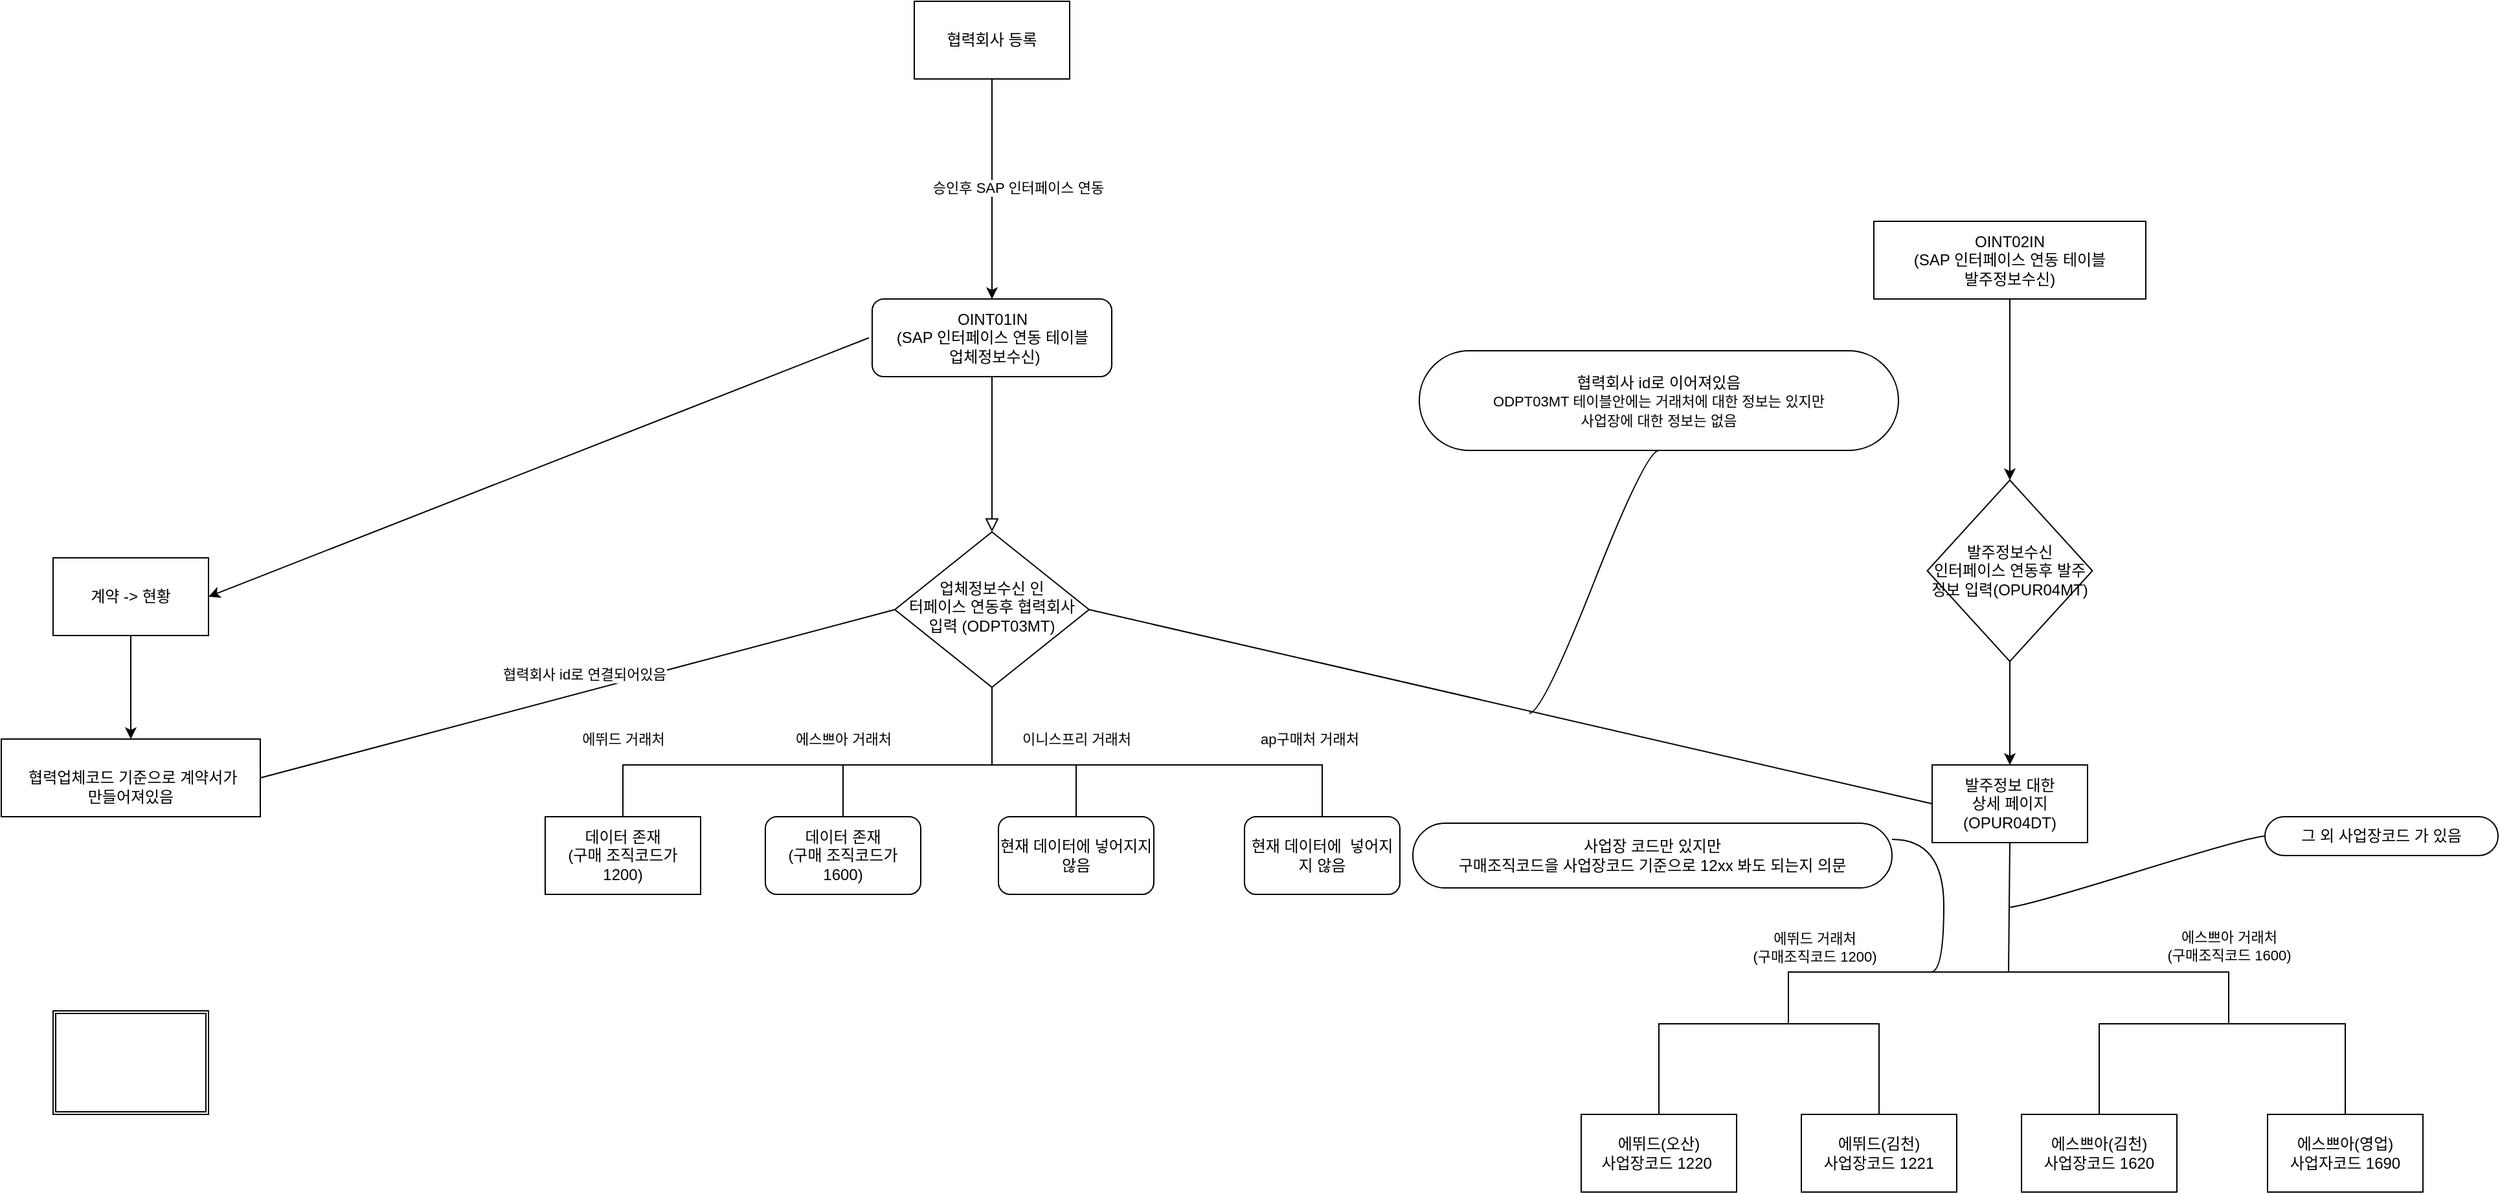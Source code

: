 <mxfile version="21.0.2" type="github">
  <diagram id="C5RBs43oDa-KdzZeNtuy" name="Page-1">
    <mxGraphModel dx="2261" dy="1876" grid="1" gridSize="10" guides="1" tooltips="1" connect="1" arrows="1" fold="1" page="1" pageScale="1" pageWidth="827" pageHeight="1169" math="0" shadow="0">
      <root>
        <mxCell id="WIyWlLk6GJQsqaUBKTNV-0" />
        <mxCell id="WIyWlLk6GJQsqaUBKTNV-1" parent="WIyWlLk6GJQsqaUBKTNV-0" />
        <mxCell id="WIyWlLk6GJQsqaUBKTNV-2" value="" style="rounded=0;html=1;jettySize=auto;orthogonalLoop=1;fontSize=11;endArrow=block;endFill=0;endSize=8;strokeWidth=1;shadow=0;labelBackgroundColor=none;edgeStyle=orthogonalEdgeStyle;fontColor=default;" parent="WIyWlLk6GJQsqaUBKTNV-1" source="WIyWlLk6GJQsqaUBKTNV-3" target="WIyWlLk6GJQsqaUBKTNV-6" edge="1">
          <mxGeometry relative="1" as="geometry" />
        </mxCell>
        <mxCell id="WIyWlLk6GJQsqaUBKTNV-3" value="OINT01IN&lt;br&gt;(SAP 인터페이스 연동 테이블&lt;br&gt;&amp;nbsp;업체정보수신)" style="rounded=1;whiteSpace=wrap;html=1;fontSize=12;glass=0;strokeWidth=1;shadow=0;labelBackgroundColor=none;" parent="WIyWlLk6GJQsqaUBKTNV-1" vertex="1">
          <mxGeometry x="302.5" y="-20" width="185" height="60" as="geometry" />
        </mxCell>
        <mxCell id="WIyWlLk6GJQsqaUBKTNV-6" value="업체정보수신 인&lt;br&gt;터페이스 연동후 협력회사&lt;br&gt;입력 (ODPT03MT)" style="rhombus;whiteSpace=wrap;html=1;shadow=0;fontFamily=Helvetica;fontSize=12;align=center;strokeWidth=1;spacing=6;spacingTop=-4;labelBackgroundColor=none;" parent="WIyWlLk6GJQsqaUBKTNV-1" vertex="1">
          <mxGeometry x="320" y="160" width="150" height="120" as="geometry" />
        </mxCell>
        <mxCell id="WIyWlLk6GJQsqaUBKTNV-7" value="데이터 존재&lt;br&gt;(구매 조직코드가 1600)" style="rounded=1;whiteSpace=wrap;html=1;fontSize=12;glass=0;strokeWidth=1;shadow=0;labelBackgroundColor=none;" parent="WIyWlLk6GJQsqaUBKTNV-1" vertex="1">
          <mxGeometry x="220" y="380" width="120" height="60" as="geometry" />
        </mxCell>
        <mxCell id="I-JEFlABPEIqV226sDMK-3" value="현재 데이터에 넣어지지 않음" style="rounded=1;whiteSpace=wrap;html=1;" vertex="1" parent="WIyWlLk6GJQsqaUBKTNV-1">
          <mxGeometry x="400" y="380" width="120" height="60" as="geometry" />
        </mxCell>
        <mxCell id="I-JEFlABPEIqV226sDMK-6" value="ap구매처 거래처" style="endArrow=none;html=1;rounded=0;" edge="1" parent="WIyWlLk6GJQsqaUBKTNV-1" target="I-JEFlABPEIqV226sDMK-7">
          <mxGeometry x="0.565" y="20" width="50" height="50" relative="1" as="geometry">
            <mxPoint x="460" y="340" as="sourcePoint" />
            <mxPoint x="650" y="390" as="targetPoint" />
            <Array as="points">
              <mxPoint x="650" y="340" />
            </Array>
            <mxPoint as="offset" />
          </mxGeometry>
        </mxCell>
        <mxCell id="I-JEFlABPEIqV226sDMK-7" value="현재 데이터에&amp;nbsp; 넣어지지 않음" style="rounded=1;whiteSpace=wrap;html=1;" vertex="1" parent="WIyWlLk6GJQsqaUBKTNV-1">
          <mxGeometry x="590" y="380" width="120" height="60" as="geometry" />
        </mxCell>
        <mxCell id="I-JEFlABPEIqV226sDMK-9" value="데이터 존재&lt;br&gt;(구매 조직코드가 1200)" style="rounded=0;whiteSpace=wrap;html=1;" vertex="1" parent="WIyWlLk6GJQsqaUBKTNV-1">
          <mxGeometry x="50" y="380" width="120" height="60" as="geometry" />
        </mxCell>
        <mxCell id="I-JEFlABPEIqV226sDMK-10" value="OINT02IN&lt;br&gt;(SAP 인터페이스 연동 테이블&lt;br&gt;발주정보수신)" style="whiteSpace=wrap;html=1;" vertex="1" parent="WIyWlLk6GJQsqaUBKTNV-1">
          <mxGeometry x="1076" y="-80" width="210" height="60" as="geometry" />
        </mxCell>
        <mxCell id="I-JEFlABPEIqV226sDMK-11" value="" style="endArrow=classic;html=1;rounded=0;exitX=0.5;exitY=1;exitDx=0;exitDy=0;entryX=0.5;entryY=0;entryDx=0;entryDy=0;" edge="1" parent="WIyWlLk6GJQsqaUBKTNV-1" source="I-JEFlABPEIqV226sDMK-10" target="I-JEFlABPEIqV226sDMK-12">
          <mxGeometry width="50" height="50" relative="1" as="geometry">
            <mxPoint x="1110" y="170" as="sourcePoint" />
            <mxPoint x="1105" y="170" as="targetPoint" />
          </mxGeometry>
        </mxCell>
        <mxCell id="I-JEFlABPEIqV226sDMK-12" value="발주정보수신 &lt;br&gt;인터페이스 연동후 발주정보 입력(OPUR04MT)" style="rhombus;whiteSpace=wrap;html=1;" vertex="1" parent="WIyWlLk6GJQsqaUBKTNV-1">
          <mxGeometry x="1117.25" y="120" width="127.5" height="140" as="geometry" />
        </mxCell>
        <mxCell id="I-JEFlABPEIqV226sDMK-14" value="발주정보 대한 &lt;br&gt;상세 페이지&lt;br&gt;(OPUR04DT)" style="rounded=0;whiteSpace=wrap;html=1;" vertex="1" parent="WIyWlLk6GJQsqaUBKTNV-1">
          <mxGeometry x="1121" y="340" width="120" height="60" as="geometry" />
        </mxCell>
        <mxCell id="I-JEFlABPEIqV226sDMK-15" value="" style="endArrow=none;html=1;rounded=0;entryX=0.5;entryY=1;entryDx=0;entryDy=0;" edge="1" parent="WIyWlLk6GJQsqaUBKTNV-1" target="WIyWlLk6GJQsqaUBKTNV-6">
          <mxGeometry width="50" height="50" relative="1" as="geometry">
            <mxPoint x="395" y="340" as="sourcePoint" />
            <mxPoint x="280" y="250" as="targetPoint" />
          </mxGeometry>
        </mxCell>
        <mxCell id="I-JEFlABPEIqV226sDMK-16" value="에뛰드 거래처" style="endArrow=none;html=1;rounded=0;exitX=0.5;exitY=0;exitDx=0;exitDy=0;" edge="1" parent="WIyWlLk6GJQsqaUBKTNV-1" source="I-JEFlABPEIqV226sDMK-9">
          <mxGeometry x="-0.619" y="20" width="50" height="50" relative="1" as="geometry">
            <mxPoint x="110" y="340" as="sourcePoint" />
            <mxPoint x="280" y="340" as="targetPoint" />
            <Array as="points">
              <mxPoint x="110" y="340" />
            </Array>
            <mxPoint as="offset" />
          </mxGeometry>
        </mxCell>
        <mxCell id="I-JEFlABPEIqV226sDMK-17" value="에스쁘아 거래처" style="endArrow=none;html=1;rounded=0;exitX=0.5;exitY=0;exitDx=0;exitDy=0;" edge="1" parent="WIyWlLk6GJQsqaUBKTNV-1" source="WIyWlLk6GJQsqaUBKTNV-7">
          <mxGeometry x="1" y="20" width="50" height="50" relative="1" as="geometry">
            <mxPoint x="230" y="390" as="sourcePoint" />
            <mxPoint x="280" y="340" as="targetPoint" />
            <mxPoint x="20" y="-20" as="offset" />
          </mxGeometry>
        </mxCell>
        <mxCell id="I-JEFlABPEIqV226sDMK-18" value="이니스프리 거래처" style="endArrow=none;html=1;rounded=0;entryX=0.5;entryY=0;entryDx=0;entryDy=0;" edge="1" parent="WIyWlLk6GJQsqaUBKTNV-1" target="I-JEFlABPEIqV226sDMK-3">
          <mxGeometry x="0.636" y="-20" width="50" height="50" relative="1" as="geometry">
            <mxPoint x="280" y="340" as="sourcePoint" />
            <mxPoint x="470" y="340" as="targetPoint" />
            <Array as="points">
              <mxPoint x="380" y="340" />
              <mxPoint x="460" y="340" />
            </Array>
            <mxPoint x="20" y="-20" as="offset" />
          </mxGeometry>
        </mxCell>
        <mxCell id="I-JEFlABPEIqV226sDMK-19" value="" style="endArrow=classic;html=1;rounded=0;entryX=0.5;entryY=0;entryDx=0;entryDy=0;exitX=0.5;exitY=1;exitDx=0;exitDy=0;" edge="1" parent="WIyWlLk6GJQsqaUBKTNV-1" source="I-JEFlABPEIqV226sDMK-12" target="I-JEFlABPEIqV226sDMK-14">
          <mxGeometry width="50" height="50" relative="1" as="geometry">
            <mxPoint x="1110" y="350" as="sourcePoint" />
            <mxPoint x="1160" y="300" as="targetPoint" />
          </mxGeometry>
        </mxCell>
        <mxCell id="I-JEFlABPEIqV226sDMK-20" value="" style="endArrow=none;html=1;rounded=0;exitX=0.5;exitY=0;exitDx=0;exitDy=0;entryX=0.5;entryY=1;entryDx=0;entryDy=0;" edge="1" parent="WIyWlLk6GJQsqaUBKTNV-1" source="I-JEFlABPEIqV226sDMK-25" target="I-JEFlABPEIqV226sDMK-14">
          <mxGeometry width="50" height="50" relative="1" as="geometry">
            <mxPoint x="910" y="550" as="sourcePoint" />
            <mxPoint x="1180" y="430" as="targetPoint" />
            <Array as="points">
              <mxPoint x="910" y="540" />
              <mxPoint x="1010" y="540" />
              <mxPoint x="1010" y="500" />
              <mxPoint x="1180" y="500" />
            </Array>
          </mxGeometry>
        </mxCell>
        <mxCell id="I-JEFlABPEIqV226sDMK-24" value="에뛰드 거래처&lt;br&gt;(구매조직코드 1200)" style="edgeLabel;html=1;align=center;verticalAlign=middle;resizable=0;points=[];" vertex="1" connectable="0" parent="I-JEFlABPEIqV226sDMK-20">
          <mxGeometry x="-0.193" relative="1" as="geometry">
            <mxPoint x="20" y="-36" as="offset" />
          </mxGeometry>
        </mxCell>
        <mxCell id="I-JEFlABPEIqV226sDMK-25" value="에뛰드(오산)&lt;br&gt;사업장코드 1220&amp;nbsp;" style="rounded=0;whiteSpace=wrap;html=1;" vertex="1" parent="WIyWlLk6GJQsqaUBKTNV-1">
          <mxGeometry x="850" y="610" width="120" height="60" as="geometry" />
        </mxCell>
        <mxCell id="I-JEFlABPEIqV226sDMK-26" value="" style="endArrow=none;html=1;rounded=0;" edge="1" parent="WIyWlLk6GJQsqaUBKTNV-1" target="I-JEFlABPEIqV226sDMK-27">
          <mxGeometry width="50" height="50" relative="1" as="geometry">
            <mxPoint x="1010" y="540" as="sourcePoint" />
            <mxPoint x="1120" y="600" as="targetPoint" />
            <Array as="points">
              <mxPoint x="1080" y="540" />
            </Array>
          </mxGeometry>
        </mxCell>
        <mxCell id="I-JEFlABPEIqV226sDMK-27" value="에뛰드(김천)&lt;br&gt;사업장코드 1221" style="rounded=0;whiteSpace=wrap;html=1;" vertex="1" parent="WIyWlLk6GJQsqaUBKTNV-1">
          <mxGeometry x="1020" y="610" width="120" height="60" as="geometry" />
        </mxCell>
        <mxCell id="I-JEFlABPEIqV226sDMK-28" value="" style="endArrow=none;html=1;rounded=0;" edge="1" parent="WIyWlLk6GJQsqaUBKTNV-1" target="I-JEFlABPEIqV226sDMK-29">
          <mxGeometry width="50" height="50" relative="1" as="geometry">
            <mxPoint x="1180" y="500" as="sourcePoint" />
            <mxPoint x="1250" y="590" as="targetPoint" />
            <Array as="points">
              <mxPoint x="1350" y="500" />
              <mxPoint x="1350" y="540" />
              <mxPoint x="1250" y="540" />
            </Array>
          </mxGeometry>
        </mxCell>
        <mxCell id="I-JEFlABPEIqV226sDMK-29" value="에스쁘아(김천)&lt;br&gt;사업장코드 1620" style="rounded=0;whiteSpace=wrap;html=1;" vertex="1" parent="WIyWlLk6GJQsqaUBKTNV-1">
          <mxGeometry x="1190" y="610" width="120" height="60" as="geometry" />
        </mxCell>
        <mxCell id="I-JEFlABPEIqV226sDMK-30" value="에스쁘아 거래처&lt;br&gt;(구매조직코드 1600)" style="endArrow=none;html=1;rounded=0;" edge="1" parent="WIyWlLk6GJQsqaUBKTNV-1" target="I-JEFlABPEIqV226sDMK-31">
          <mxGeometry x="-0.6" y="60" width="50" height="50" relative="1" as="geometry">
            <mxPoint x="1310" y="540" as="sourcePoint" />
            <mxPoint x="1440" y="600" as="targetPoint" />
            <Array as="points">
              <mxPoint x="1440" y="540" />
            </Array>
            <mxPoint as="offset" />
          </mxGeometry>
        </mxCell>
        <mxCell id="I-JEFlABPEIqV226sDMK-31" value="에스쁘아(영업)&lt;br&gt;사업자코드 1690" style="rounded=0;whiteSpace=wrap;html=1;" vertex="1" parent="WIyWlLk6GJQsqaUBKTNV-1">
          <mxGeometry x="1380" y="610" width="120" height="60" as="geometry" />
        </mxCell>
        <mxCell id="I-JEFlABPEIqV226sDMK-33" value="협력회사 등록" style="rounded=0;whiteSpace=wrap;html=1;" vertex="1" parent="WIyWlLk6GJQsqaUBKTNV-1">
          <mxGeometry x="335" y="-250" width="120" height="60" as="geometry" />
        </mxCell>
        <mxCell id="I-JEFlABPEIqV226sDMK-34" value="승인후 SAP 인터페이스 연동" style="endArrow=classic;html=1;rounded=0;exitX=0.5;exitY=1;exitDx=0;exitDy=0;entryX=0.5;entryY=0;entryDx=0;entryDy=0;" edge="1" parent="WIyWlLk6GJQsqaUBKTNV-1" source="I-JEFlABPEIqV226sDMK-33" target="WIyWlLk6GJQsqaUBKTNV-3">
          <mxGeometry x="-0.02" y="20" width="50" height="50" relative="1" as="geometry">
            <mxPoint x="160" y="120" as="sourcePoint" />
            <mxPoint x="300" y="10" as="targetPoint" />
            <Array as="points">
              <mxPoint x="395" y="-100" />
            </Array>
            <mxPoint as="offset" />
          </mxGeometry>
        </mxCell>
        <mxCell id="I-JEFlABPEIqV226sDMK-35" value="" style="endArrow=classic;html=1;rounded=0;entryX=1;entryY=0.5;entryDx=0;entryDy=0;" edge="1" parent="WIyWlLk6GJQsqaUBKTNV-1" target="I-JEFlABPEIqV226sDMK-37">
          <mxGeometry width="50" height="50" relative="1" as="geometry">
            <mxPoint x="300" y="10" as="sourcePoint" />
            <mxPoint x="-200" y="220" as="targetPoint" />
          </mxGeometry>
        </mxCell>
        <mxCell id="I-JEFlABPEIqV226sDMK-37" value="계약 -&amp;gt; 현황" style="rounded=0;whiteSpace=wrap;html=1;" vertex="1" parent="WIyWlLk6GJQsqaUBKTNV-1">
          <mxGeometry x="-330" y="180" width="120" height="60" as="geometry" />
        </mxCell>
        <mxCell id="I-JEFlABPEIqV226sDMK-38" value="&lt;br&gt;&amp;nbsp;협력업체코드 기준으로 계약서가 &lt;br&gt;만들어져있음" style="rounded=0;whiteSpace=wrap;html=1;" vertex="1" parent="WIyWlLk6GJQsqaUBKTNV-1">
          <mxGeometry x="-370" y="320" width="200" height="60" as="geometry" />
        </mxCell>
        <mxCell id="I-JEFlABPEIqV226sDMK-39" value="" style="endArrow=classic;html=1;rounded=0;exitX=0.5;exitY=1;exitDx=0;exitDy=0;entryX=0.5;entryY=0;entryDx=0;entryDy=0;" edge="1" parent="WIyWlLk6GJQsqaUBKTNV-1" source="I-JEFlABPEIqV226sDMK-37" target="I-JEFlABPEIqV226sDMK-38">
          <mxGeometry width="50" height="50" relative="1" as="geometry">
            <mxPoint x="-170" y="280" as="sourcePoint" />
            <mxPoint x="-120" y="230" as="targetPoint" />
          </mxGeometry>
        </mxCell>
        <mxCell id="I-JEFlABPEIqV226sDMK-40" value="" style="endArrow=none;html=1;rounded=0;exitX=1;exitY=0.5;exitDx=0;exitDy=0;entryX=0;entryY=0.5;entryDx=0;entryDy=0;" edge="1" parent="WIyWlLk6GJQsqaUBKTNV-1" source="I-JEFlABPEIqV226sDMK-38" target="WIyWlLk6GJQsqaUBKTNV-6">
          <mxGeometry width="50" height="50" relative="1" as="geometry">
            <mxPoint x="-120" y="300" as="sourcePoint" />
            <mxPoint x="-70" y="250" as="targetPoint" />
          </mxGeometry>
        </mxCell>
        <mxCell id="I-JEFlABPEIqV226sDMK-41" value="협력회사 id로 연결되어있음" style="edgeLabel;html=1;align=center;verticalAlign=middle;resizable=0;points=[];" vertex="1" connectable="0" parent="I-JEFlABPEIqV226sDMK-40">
          <mxGeometry x="-0.095" y="-1" relative="1" as="geometry">
            <mxPoint x="28" y="-22" as="offset" />
          </mxGeometry>
        </mxCell>
        <mxCell id="I-JEFlABPEIqV226sDMK-43" value="그 외 사업장코드 가 있음" style="whiteSpace=wrap;html=1;rounded=1;arcSize=50;align=center;verticalAlign=middle;strokeWidth=1;autosize=1;spacing=4;treeFolding=1;treeMoving=1;newEdgeStyle={&quot;edgeStyle&quot;:&quot;entityRelationEdgeStyle&quot;,&quot;startArrow&quot;:&quot;none&quot;,&quot;endArrow&quot;:&quot;none&quot;,&quot;segment&quot;:10,&quot;curved&quot;:1,&quot;sourcePerimeterSpacing&quot;:0,&quot;targetPerimeterSpacing&quot;:0};" vertex="1" parent="WIyWlLk6GJQsqaUBKTNV-1">
          <mxGeometry x="1378" y="380" width="180" height="30" as="geometry" />
        </mxCell>
        <mxCell id="I-JEFlABPEIqV226sDMK-44" value="" style="edgeStyle=entityRelationEdgeStyle;startArrow=none;endArrow=none;segment=10;curved=1;sourcePerimeterSpacing=0;targetPerimeterSpacing=0;rounded=0;" edge="1" target="I-JEFlABPEIqV226sDMK-43" parent="WIyWlLk6GJQsqaUBKTNV-1">
          <mxGeometry relative="1" as="geometry">
            <mxPoint x="1180" y="450" as="sourcePoint" />
          </mxGeometry>
        </mxCell>
        <mxCell id="I-JEFlABPEIqV226sDMK-46" value="" style="endArrow=none;html=1;rounded=0;exitX=1;exitY=0.5;exitDx=0;exitDy=0;entryX=0;entryY=0.5;entryDx=0;entryDy=0;" edge="1" parent="WIyWlLk6GJQsqaUBKTNV-1" source="WIyWlLk6GJQsqaUBKTNV-6" target="I-JEFlABPEIqV226sDMK-14">
          <mxGeometry x="-0.338" y="20" width="50" height="50" relative="1" as="geometry">
            <mxPoint x="930" y="100" as="sourcePoint" />
            <mxPoint x="980" y="50" as="targetPoint" />
            <mxPoint as="offset" />
          </mxGeometry>
        </mxCell>
        <mxCell id="I-JEFlABPEIqV226sDMK-47" value="협력회사 id로 이어져있음&lt;br style=&quot;border-color: var(--border-color); font-size: 11px;&quot;&gt;&lt;span style=&quot;font-size: 11px; background-color: rgb(255, 255, 255);&quot;&gt;ODPT03MT 테이블안에는 거래처에 대한 정보는 있지만&lt;/span&gt;&lt;br style=&quot;border-color: var(--border-color); font-size: 11px;&quot;&gt;&lt;span style=&quot;font-size: 11px; background-color: rgb(255, 255, 255);&quot;&gt;사업장에 대한 정보는 없음&lt;/span&gt;" style="whiteSpace=wrap;html=1;rounded=1;arcSize=50;align=center;verticalAlign=middle;strokeWidth=1;autosize=1;spacing=4;treeFolding=1;treeMoving=1;newEdgeStyle={&quot;edgeStyle&quot;:&quot;entityRelationEdgeStyle&quot;,&quot;startArrow&quot;:&quot;none&quot;,&quot;endArrow&quot;:&quot;none&quot;,&quot;segment&quot;:10,&quot;curved&quot;:1,&quot;sourcePerimeterSpacing&quot;:0,&quot;targetPerimeterSpacing&quot;:0};" vertex="1" parent="WIyWlLk6GJQsqaUBKTNV-1">
          <mxGeometry x="725" y="20" width="370" height="77" as="geometry" />
        </mxCell>
        <mxCell id="I-JEFlABPEIqV226sDMK-48" value="" style="edgeStyle=entityRelationEdgeStyle;startArrow=none;endArrow=none;segment=10;curved=1;sourcePerimeterSpacing=0;targetPerimeterSpacing=0;rounded=0;entryX=0.5;entryY=1;entryDx=0;entryDy=0;" edge="1" target="I-JEFlABPEIqV226sDMK-47" parent="WIyWlLk6GJQsqaUBKTNV-1">
          <mxGeometry relative="1" as="geometry">
            <mxPoint x="810" y="300" as="sourcePoint" />
          </mxGeometry>
        </mxCell>
        <mxCell id="I-JEFlABPEIqV226sDMK-49" value="사업장 코드만 있지만&lt;br&gt;구매조직코드을 사업장코드 기준으로 12xx 봐도 되는지 의문" style="whiteSpace=wrap;html=1;rounded=1;arcSize=50;align=center;verticalAlign=middle;strokeWidth=1;autosize=1;spacing=4;treeFolding=1;treeMoving=1;newEdgeStyle={&quot;edgeStyle&quot;:&quot;entityRelationEdgeStyle&quot;,&quot;startArrow&quot;:&quot;none&quot;,&quot;endArrow&quot;:&quot;none&quot;,&quot;segment&quot;:10,&quot;curved&quot;:1,&quot;sourcePerimeterSpacing&quot;:0,&quot;targetPerimeterSpacing&quot;:0};" vertex="1" parent="WIyWlLk6GJQsqaUBKTNV-1">
          <mxGeometry x="720" y="385" width="370" height="50" as="geometry" />
        </mxCell>
        <mxCell id="I-JEFlABPEIqV226sDMK-50" value="" style="edgeStyle=entityRelationEdgeStyle;startArrow=none;endArrow=none;segment=10;curved=1;sourcePerimeterSpacing=0;targetPerimeterSpacing=0;rounded=0;entryX=1;entryY=0.25;entryDx=0;entryDy=0;" edge="1" target="I-JEFlABPEIqV226sDMK-49" parent="WIyWlLk6GJQsqaUBKTNV-1">
          <mxGeometry relative="1" as="geometry">
            <mxPoint x="1120" y="500" as="sourcePoint" />
          </mxGeometry>
        </mxCell>
        <mxCell id="I-JEFlABPEIqV226sDMK-51" value="" style="shape=ext;double=1;rounded=0;whiteSpace=wrap;html=1;" vertex="1" parent="WIyWlLk6GJQsqaUBKTNV-1">
          <mxGeometry x="-330" y="530" width="120" height="80" as="geometry" />
        </mxCell>
      </root>
    </mxGraphModel>
  </diagram>
</mxfile>
